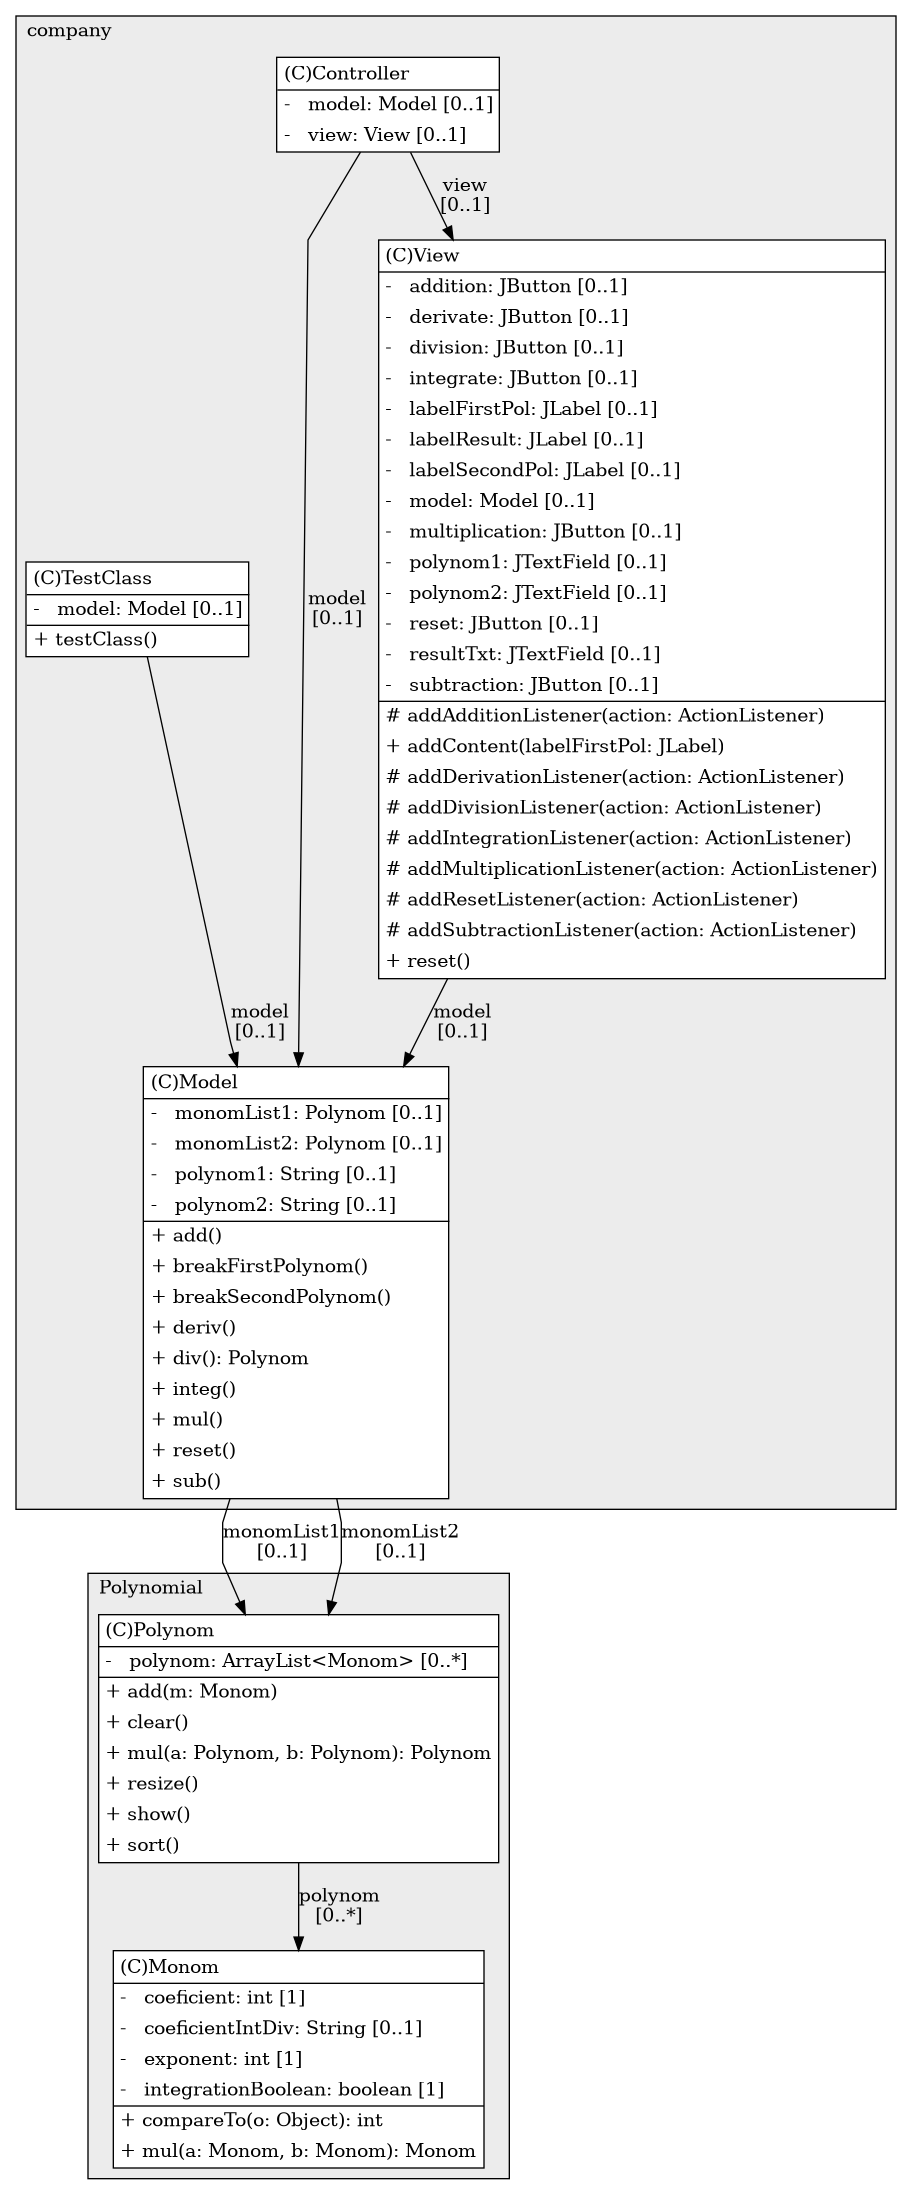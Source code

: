 @startuml

/' diagram meta data start
config=StructureConfiguration;
{
  "projectClassification": {
    "searchMode": "OpenProject", // OpenProject, AllProjects
    "includedProjects": "",
    "pathEndKeywords": "*.impl",
    "isClientPath": "",
    "isClientName": "",
    "isTestPath": "",
    "isTestName": "",
    "isMappingPath": "",
    "isMappingName": "",
    "isDataAccessPath": "",
    "isDataAccessName": "",
    "isDataStructurePath": "",
    "isDataStructureName": "",
    "isInterfaceStructuresPath": "",
    "isInterfaceStructuresName": "",
    "isEntryPointPath": "",
    "isEntryPointName": ""
  },
  "graphRestriction": {
    "classPackageExcludeFilter": "",
    "classPackageIncludeFilter": "",
    "classNameExcludeFilter": "",
    "classNameIncludeFilter": "",
    "methodNameExcludeFilter": "",
    "methodNameIncludeFilter": "",
    "removeByInheritance": "", // inheritance/annotation based filtering is done in a second step
    "removeByAnnotation": "",
    "removeByClassPackage": "", // cleanup the graph after inheritance/annotation based filtering is done
    "removeByClassName": "",
    "cutMappings": false,
    "cutEnum": true,
    "cutTests": true,
    "cutClient": true,
    "cutDataAccess": false,
    "cutInterfaceStructures": false,
    "cutDataStructures": false,
    "cutGetterAndSetter": true,
    "cutConstructors": true
  },
  "graphTraversal": {
    "forwardDepth": 6,
    "backwardDepth": 6,
    "classPackageExcludeFilter": "",
    "classPackageIncludeFilter": "",
    "classNameExcludeFilter": "",
    "classNameIncludeFilter": "",
    "methodNameExcludeFilter": "",
    "methodNameIncludeFilter": "",
    "hideMappings": false,
    "hideDataStructures": false,
    "hidePrivateMethods": true,
    "hideInterfaceCalls": true, // indirection: implementation -> interface (is hidden) -> implementation
    "onlyShowApplicationEntryPoints": false // root node is included
  },
  "details": {
    "aggregation": "GroupByClass", // ByClass, GroupByClass, None
    "showClassGenericTypes": true,
    "showMethods": true,
    "showMethodParameterNames": true,
    "showMethodParameterTypes": true,
    "showMethodReturnType": true,
    "showPackageLevels": 2,
    "showDetailedClassStructure": true
  },
  "rootClass": "Polynomial.Monom"
}
diagram meta data end '/



digraph g {
    rankdir="TB"
    splines=polyline
    

'nodes 
subgraph cluster_913625844 { 
   	label=Polynomial
	labeljust=l
	fillcolor="#ececec"
	style=filled
   
   Monom913625844[
	label=<<TABLE BORDER="1" CELLBORDER="0" CELLPADDING="4" CELLSPACING="0">
<TR><TD ALIGN="LEFT" >(C)Monom</TD></TR>
<HR/>
<TR><TD ALIGN="LEFT" >-   coeficient: int [1]</TD></TR>
<TR><TD ALIGN="LEFT" >-   coeficientIntDiv: String [0..1]</TD></TR>
<TR><TD ALIGN="LEFT" >-   exponent: int [1]</TD></TR>
<TR><TD ALIGN="LEFT" >-   integrationBoolean: boolean [1]</TD></TR>
<HR/>
<TR><TD ALIGN="LEFT" >+ compareTo(o: Object): int</TD></TR>
<TR><TD ALIGN="LEFT" >+ mul(a: Monom, b: Monom): Monom</TD></TR>
</TABLE>>
	style=filled
	margin=0
	shape=plaintext
	fillcolor="#FFFFFF"
];

Polynom913625844[
	label=<<TABLE BORDER="1" CELLBORDER="0" CELLPADDING="4" CELLSPACING="0">
<TR><TD ALIGN="LEFT" >(C)Polynom</TD></TR>
<HR/>
<TR><TD ALIGN="LEFT" >-   polynom: ArrayList&lt;Monom&gt; [0..*]</TD></TR>
<HR/>
<TR><TD ALIGN="LEFT" >+ add(m: Monom)</TD></TR>
<TR><TD ALIGN="LEFT" >+ clear()</TD></TR>
<TR><TD ALIGN="LEFT" >+ mul(a: Polynom, b: Polynom): Polynom</TD></TR>
<TR><TD ALIGN="LEFT" >+ resize()</TD></TR>
<TR><TD ALIGN="LEFT" >+ show()</TD></TR>
<TR><TD ALIGN="LEFT" >+ sort()</TD></TR>
</TABLE>>
	style=filled
	margin=0
	shape=plaintext
	fillcolor="#FFFFFF"
];
} 

subgraph cluster_950484093 { 
   	label=company
	labeljust=l
	fillcolor="#ececec"
	style=filled
   
   Controller2071347952[
	label=<<TABLE BORDER="1" CELLBORDER="0" CELLPADDING="4" CELLSPACING="0">
<TR><TD ALIGN="LEFT" >(C)Controller</TD></TR>
<HR/>
<TR><TD ALIGN="LEFT" >-   model: Model [0..1]</TD></TR>
<TR><TD ALIGN="LEFT" >-   view: View [0..1]</TD></TR>
</TABLE>>
	style=filled
	margin=0
	shape=plaintext
	fillcolor="#FFFFFF"
];

Model2071347952[
	label=<<TABLE BORDER="1" CELLBORDER="0" CELLPADDING="4" CELLSPACING="0">
<TR><TD ALIGN="LEFT" >(C)Model</TD></TR>
<HR/>
<TR><TD ALIGN="LEFT" >-   monomList1: Polynom [0..1]</TD></TR>
<TR><TD ALIGN="LEFT" >-   monomList2: Polynom [0..1]</TD></TR>
<TR><TD ALIGN="LEFT" >-   polynom1: String [0..1]</TD></TR>
<TR><TD ALIGN="LEFT" >-   polynom2: String [0..1]</TD></TR>
<HR/>
<TR><TD ALIGN="LEFT" >+ add()</TD></TR>
<TR><TD ALIGN="LEFT" >+ breakFirstPolynom()</TD></TR>
<TR><TD ALIGN="LEFT" >+ breakSecondPolynom()</TD></TR>
<TR><TD ALIGN="LEFT" >+ deriv()</TD></TR>
<TR><TD ALIGN="LEFT" >+ div(): Polynom</TD></TR>
<TR><TD ALIGN="LEFT" >+ integ()</TD></TR>
<TR><TD ALIGN="LEFT" >+ mul()</TD></TR>
<TR><TD ALIGN="LEFT" >+ reset()</TD></TR>
<TR><TD ALIGN="LEFT" >+ sub()</TD></TR>
</TABLE>>
	style=filled
	margin=0
	shape=plaintext
	fillcolor="#FFFFFF"
];

TestClass2071347952[
	label=<<TABLE BORDER="1" CELLBORDER="0" CELLPADDING="4" CELLSPACING="0">
<TR><TD ALIGN="LEFT" >(C)TestClass</TD></TR>
<HR/>
<TR><TD ALIGN="LEFT" >-   model: Model [0..1]</TD></TR>
<HR/>
<TR><TD ALIGN="LEFT" >+ testClass()</TD></TR>
</TABLE>>
	style=filled
	margin=0
	shape=plaintext
	fillcolor="#FFFFFF"
];

View2071347952[
	label=<<TABLE BORDER="1" CELLBORDER="0" CELLPADDING="4" CELLSPACING="0">
<TR><TD ALIGN="LEFT" >(C)View</TD></TR>
<HR/>
<TR><TD ALIGN="LEFT" >-   addition: JButton [0..1]</TD></TR>
<TR><TD ALIGN="LEFT" >-   derivate: JButton [0..1]</TD></TR>
<TR><TD ALIGN="LEFT" >-   division: JButton [0..1]</TD></TR>
<TR><TD ALIGN="LEFT" >-   integrate: JButton [0..1]</TD></TR>
<TR><TD ALIGN="LEFT" >-   labelFirstPol: JLabel [0..1]</TD></TR>
<TR><TD ALIGN="LEFT" >-   labelResult: JLabel [0..1]</TD></TR>
<TR><TD ALIGN="LEFT" >-   labelSecondPol: JLabel [0..1]</TD></TR>
<TR><TD ALIGN="LEFT" >-   model: Model [0..1]</TD></TR>
<TR><TD ALIGN="LEFT" >-   multiplication: JButton [0..1]</TD></TR>
<TR><TD ALIGN="LEFT" >-   polynom1: JTextField [0..1]</TD></TR>
<TR><TD ALIGN="LEFT" >-   polynom2: JTextField [0..1]</TD></TR>
<TR><TD ALIGN="LEFT" >-   reset: JButton [0..1]</TD></TR>
<TR><TD ALIGN="LEFT" >-   resultTxt: JTextField [0..1]</TD></TR>
<TR><TD ALIGN="LEFT" >-   subtraction: JButton [0..1]</TD></TR>
<HR/>
<TR><TD ALIGN="LEFT" ># addAdditionListener(action: ActionListener)</TD></TR>
<TR><TD ALIGN="LEFT" >+ addContent(labelFirstPol: JLabel)</TD></TR>
<TR><TD ALIGN="LEFT" ># addDerivationListener(action: ActionListener)</TD></TR>
<TR><TD ALIGN="LEFT" ># addDivisionListener(action: ActionListener)</TD></TR>
<TR><TD ALIGN="LEFT" ># addIntegrationListener(action: ActionListener)</TD></TR>
<TR><TD ALIGN="LEFT" ># addMultiplicationListener(action: ActionListener)</TD></TR>
<TR><TD ALIGN="LEFT" ># addResetListener(action: ActionListener)</TD></TR>
<TR><TD ALIGN="LEFT" ># addSubtractionListener(action: ActionListener)</TD></TR>
<TR><TD ALIGN="LEFT" >+ reset()</TD></TR>
</TABLE>>
	style=filled
	margin=0
	shape=plaintext
	fillcolor="#FFFFFF"
];
} 

'edges    
Controller2071347952 -> Model2071347952[label="model
[0..1]"];
Controller2071347952 -> View2071347952[label="view
[0..1]"];
Model2071347952 -> Polynom913625844[label="monomList1
[0..1]"];
Model2071347952 -> Polynom913625844[label="monomList2
[0..1]"];
Polynom913625844 -> Monom913625844[label="polynom
[0..*]"];
TestClass2071347952 -> Model2071347952[label="model
[0..1]"];
View2071347952 -> Model2071347952[label="model
[0..1]"];
    
}
@enduml